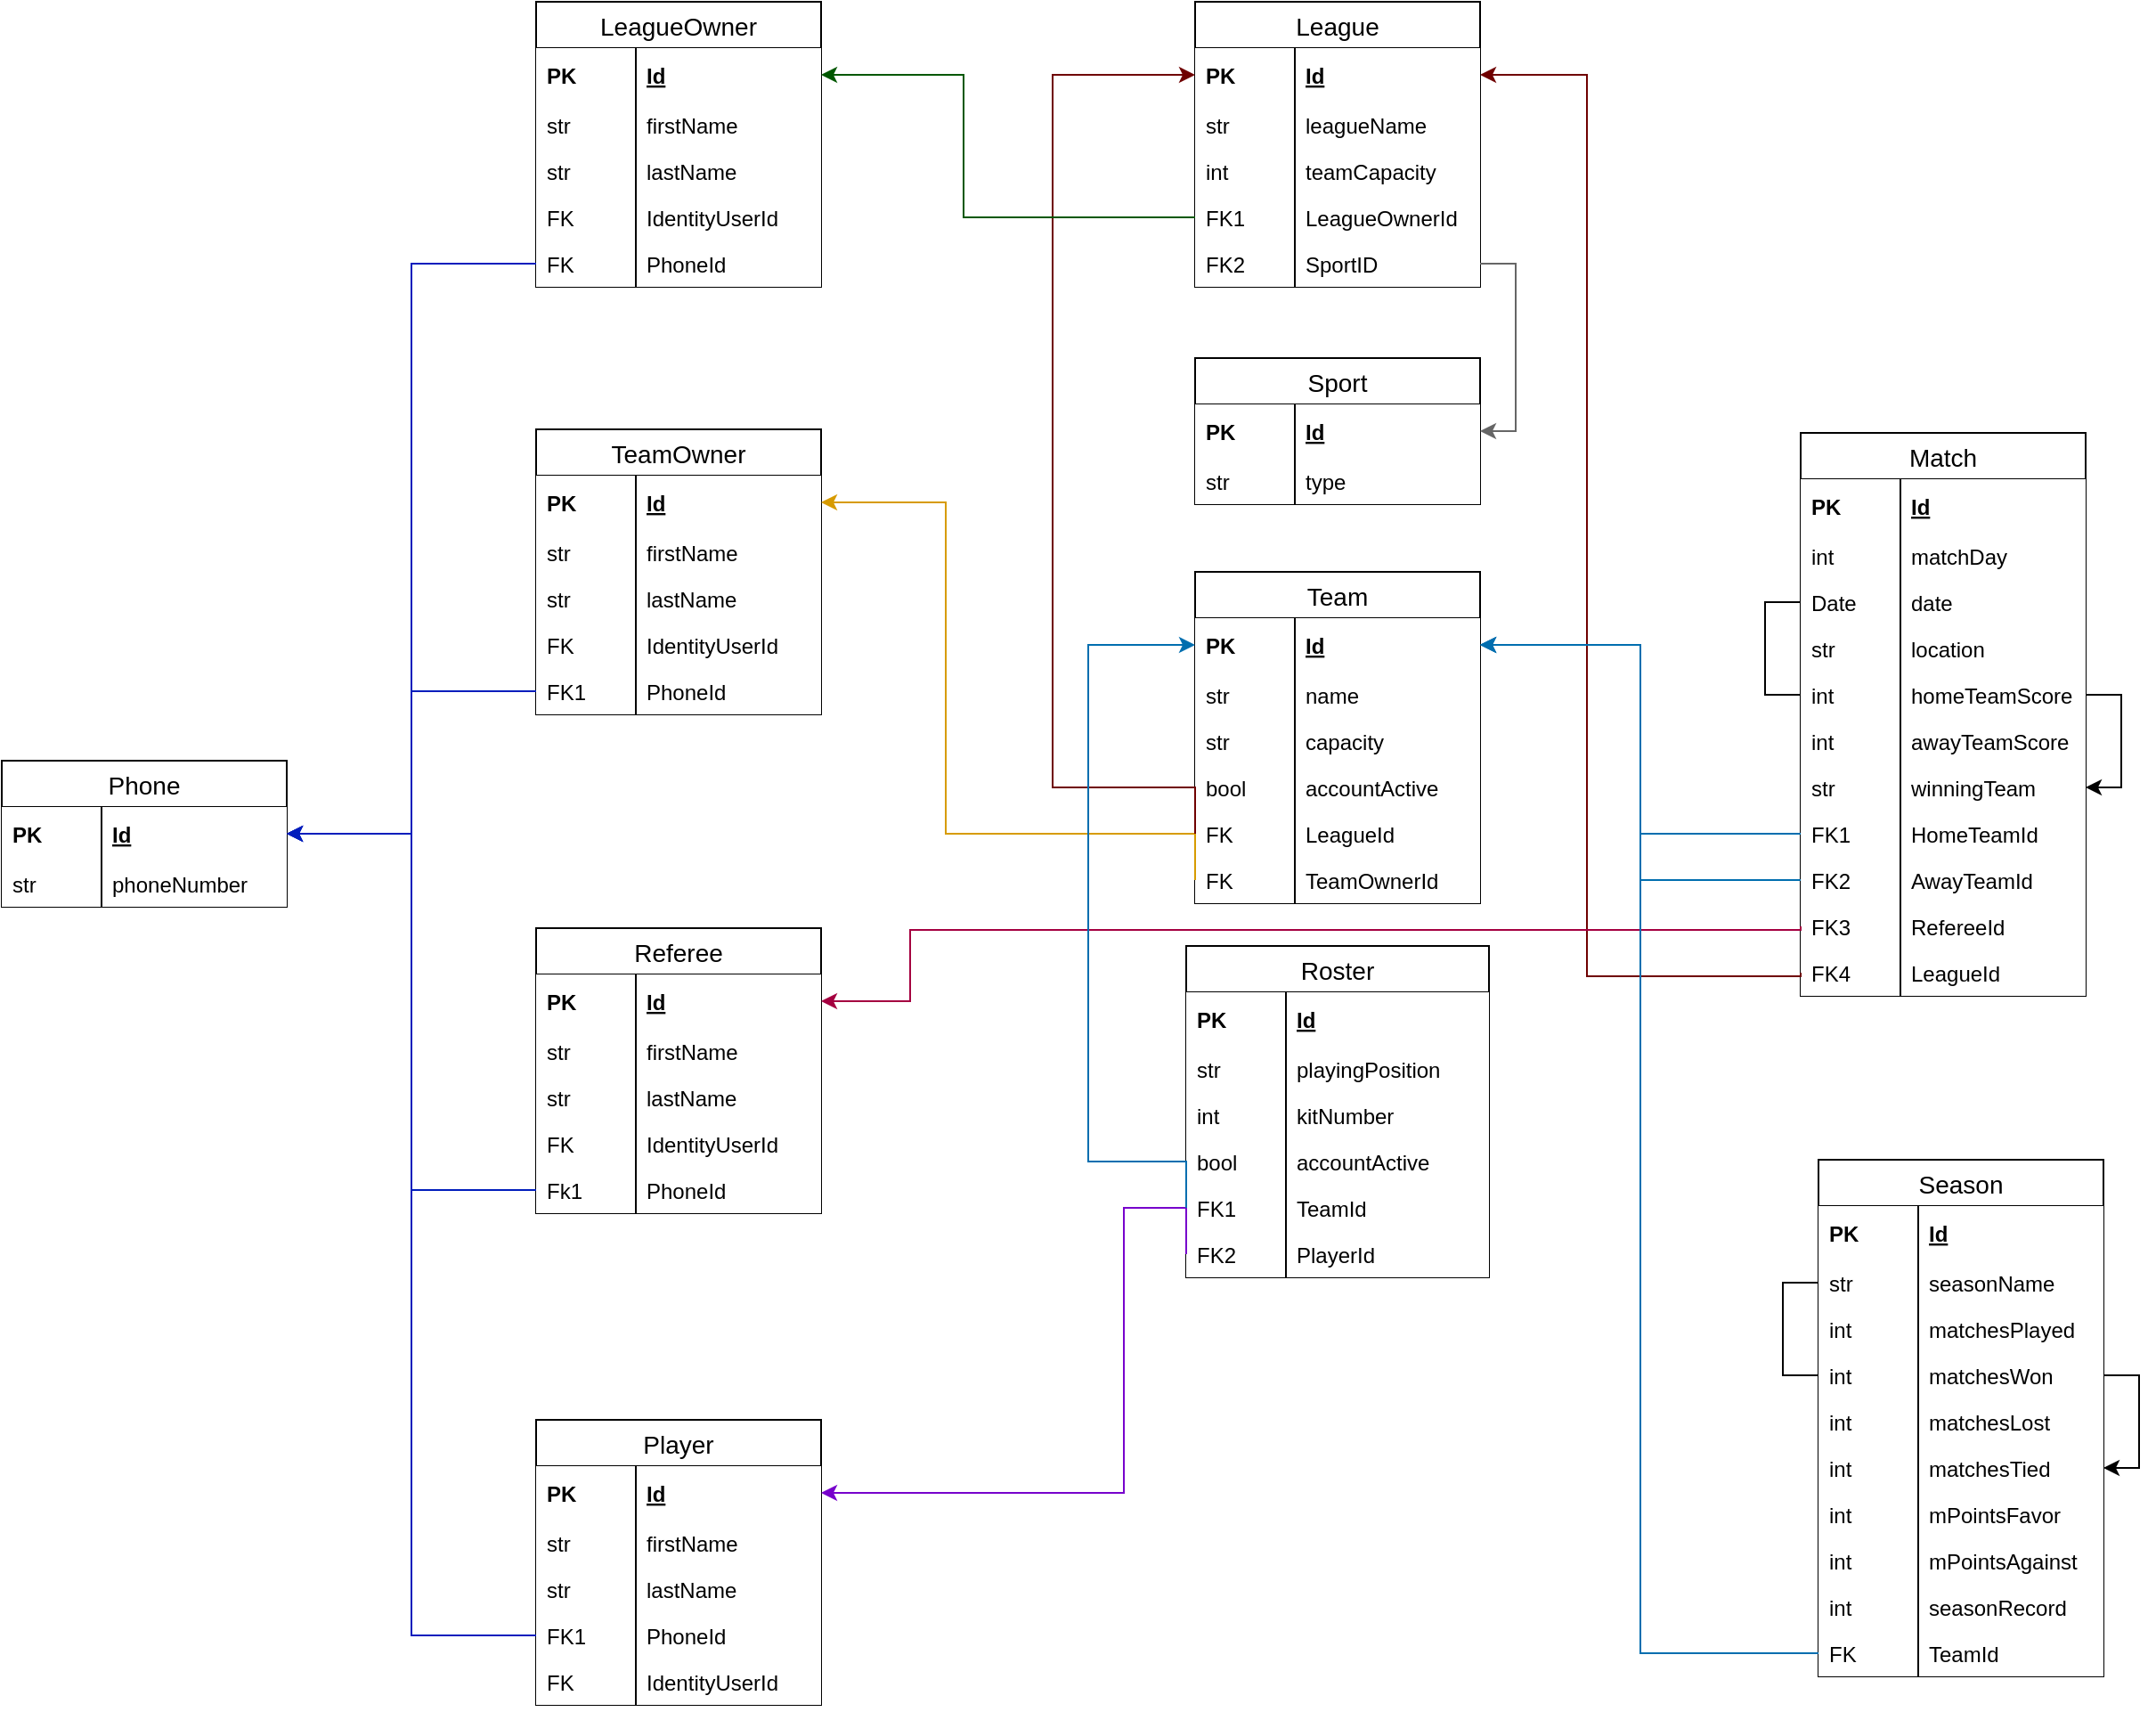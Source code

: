 <mxfile version="12.9.3" type="device"><diagram id="FWZWSC8_B6YE0RdEFDnn" name="Page-1"><mxGraphModel dx="1422" dy="839" grid="1" gridSize="10" guides="1" tooltips="1" connect="1" arrows="1" fold="1" page="0" pageScale="1" pageWidth="850" pageHeight="1100" background="#ffffff" math="0" shadow="0"><root><mxCell id="0"/><mxCell id="1" parent="0"/><mxCell id="7YF0bxnSeLzPqCxcyWQn-1" value="LeagueOwner" style="swimlane;fontStyle=0;childLayout=stackLayout;horizontal=1;startSize=26;horizontalStack=0;resizeParent=1;resizeParentMax=0;resizeLast=0;collapsible=1;marginBottom=0;swimlaneFillColor=#ffffff;align=center;fontSize=14;" parent="1" vertex="1"><mxGeometry x="400" y="80" width="160" height="160" as="geometry"/></mxCell><mxCell id="7YF0bxnSeLzPqCxcyWQn-2" value="Id" style="shape=partialRectangle;top=0;left=0;right=0;bottom=0;align=left;verticalAlign=middle;spacingLeft=60;spacingRight=4;overflow=hidden;rotatable=0;points=[[0,0.5],[1,0.5]];portConstraint=eastwest;dropTarget=0;fontStyle=5;fontSize=12;" parent="7YF0bxnSeLzPqCxcyWQn-1" vertex="1"><mxGeometry y="26" width="160" height="30" as="geometry"/></mxCell><mxCell id="7YF0bxnSeLzPqCxcyWQn-3" value="PK" style="shape=partialRectangle;fontStyle=1;top=0;left=0;bottom=0;fillColor=none;align=left;verticalAlign=middle;spacingLeft=4;spacingRight=4;overflow=hidden;rotatable=0;points=[];portConstraint=eastwest;part=1;fontSize=12;" parent="7YF0bxnSeLzPqCxcyWQn-2" vertex="1" connectable="0"><mxGeometry width="56" height="30" as="geometry"/></mxCell><mxCell id="7YF0bxnSeLzPqCxcyWQn-4" value="firstName" style="shape=partialRectangle;top=0;left=0;right=0;bottom=0;align=left;verticalAlign=top;spacingLeft=60;spacingRight=4;overflow=hidden;rotatable=0;points=[[0,0.5],[1,0.5]];portConstraint=eastwest;dropTarget=0;fontSize=12;" parent="7YF0bxnSeLzPqCxcyWQn-1" vertex="1"><mxGeometry y="56" width="160" height="26" as="geometry"/></mxCell><mxCell id="7YF0bxnSeLzPqCxcyWQn-5" value="str" style="shape=partialRectangle;top=0;left=0;bottom=0;fillColor=none;align=left;verticalAlign=top;spacingLeft=4;spacingRight=4;overflow=hidden;rotatable=0;points=[];portConstraint=eastwest;part=1;fontSize=12;" parent="7YF0bxnSeLzPqCxcyWQn-4" vertex="1" connectable="0"><mxGeometry width="56" height="26" as="geometry"/></mxCell><mxCell id="7YF0bxnSeLzPqCxcyWQn-6" value="lastName" style="shape=partialRectangle;top=0;left=0;right=0;bottom=0;align=left;verticalAlign=top;spacingLeft=60;spacingRight=4;overflow=hidden;rotatable=0;points=[[0,0.5],[1,0.5]];portConstraint=eastwest;dropTarget=0;fontSize=12;" parent="7YF0bxnSeLzPqCxcyWQn-1" vertex="1"><mxGeometry y="82" width="160" height="26" as="geometry"/></mxCell><mxCell id="7YF0bxnSeLzPqCxcyWQn-7" value="str" style="shape=partialRectangle;top=0;left=0;bottom=0;fillColor=none;align=left;verticalAlign=top;spacingLeft=4;spacingRight=4;overflow=hidden;rotatable=0;points=[];portConstraint=eastwest;part=1;fontSize=12;" parent="7YF0bxnSeLzPqCxcyWQn-6" vertex="1" connectable="0"><mxGeometry width="56" height="26" as="geometry"/></mxCell><mxCell id="Yo79vIGQI0WMdNbkBC3O-8" value="IdentityUserId" style="shape=partialRectangle;top=0;left=0;right=0;bottom=0;align=left;verticalAlign=top;spacingLeft=60;spacingRight=4;overflow=hidden;rotatable=0;points=[[0,0.5],[1,0.5]];portConstraint=eastwest;dropTarget=0;fontSize=12;" parent="7YF0bxnSeLzPqCxcyWQn-1" vertex="1"><mxGeometry y="108" width="160" height="26" as="geometry"/></mxCell><mxCell id="Yo79vIGQI0WMdNbkBC3O-9" value="FK" style="shape=partialRectangle;top=0;left=0;bottom=0;fillColor=none;align=left;verticalAlign=top;spacingLeft=4;spacingRight=4;overflow=hidden;rotatable=0;points=[];portConstraint=eastwest;part=1;fontSize=12;" parent="Yo79vIGQI0WMdNbkBC3O-8" vertex="1" connectable="0"><mxGeometry width="56" height="26" as="geometry"/></mxCell><mxCell id="7YF0bxnSeLzPqCxcyWQn-8" value="PhoneId" style="shape=partialRectangle;top=0;left=0;right=0;bottom=0;align=left;verticalAlign=top;spacingLeft=60;spacingRight=4;overflow=hidden;rotatable=0;points=[[0,0.5],[1,0.5]];portConstraint=eastwest;dropTarget=0;fontSize=12;" parent="7YF0bxnSeLzPqCxcyWQn-1" vertex="1"><mxGeometry y="134" width="160" height="26" as="geometry"/></mxCell><mxCell id="7YF0bxnSeLzPqCxcyWQn-9" value="FK" style="shape=partialRectangle;top=0;left=0;bottom=0;fillColor=none;align=left;verticalAlign=top;spacingLeft=4;spacingRight=4;overflow=hidden;rotatable=0;points=[];portConstraint=eastwest;part=1;fontSize=12;" parent="7YF0bxnSeLzPqCxcyWQn-8" vertex="1" connectable="0"><mxGeometry width="56" height="26" as="geometry"/></mxCell><mxCell id="7YF0bxnSeLzPqCxcyWQn-10" value="TeamOwner" style="swimlane;fontStyle=0;childLayout=stackLayout;horizontal=1;startSize=26;horizontalStack=0;resizeParent=1;resizeParentMax=0;resizeLast=0;collapsible=1;marginBottom=0;swimlaneFillColor=#ffffff;align=center;fontSize=14;" parent="1" vertex="1"><mxGeometry x="400" y="320" width="160" height="160" as="geometry"/></mxCell><mxCell id="7YF0bxnSeLzPqCxcyWQn-11" value="Id" style="shape=partialRectangle;top=0;left=0;right=0;bottom=0;align=left;verticalAlign=middle;spacingLeft=60;spacingRight=4;overflow=hidden;rotatable=0;points=[[0,0.5],[1,0.5]];portConstraint=eastwest;dropTarget=0;fontStyle=5;fontSize=12;" parent="7YF0bxnSeLzPqCxcyWQn-10" vertex="1"><mxGeometry y="26" width="160" height="30" as="geometry"/></mxCell><mxCell id="7YF0bxnSeLzPqCxcyWQn-12" value="PK" style="shape=partialRectangle;fontStyle=1;top=0;left=0;bottom=0;fillColor=none;align=left;verticalAlign=middle;spacingLeft=4;spacingRight=4;overflow=hidden;rotatable=0;points=[];portConstraint=eastwest;part=1;fontSize=12;" parent="7YF0bxnSeLzPqCxcyWQn-11" vertex="1" connectable="0"><mxGeometry width="56" height="30" as="geometry"/></mxCell><mxCell id="7YF0bxnSeLzPqCxcyWQn-13" value="firstName" style="shape=partialRectangle;top=0;left=0;right=0;bottom=0;align=left;verticalAlign=top;spacingLeft=60;spacingRight=4;overflow=hidden;rotatable=0;points=[[0,0.5],[1,0.5]];portConstraint=eastwest;dropTarget=0;fontSize=12;" parent="7YF0bxnSeLzPqCxcyWQn-10" vertex="1"><mxGeometry y="56" width="160" height="26" as="geometry"/></mxCell><mxCell id="7YF0bxnSeLzPqCxcyWQn-14" value="str" style="shape=partialRectangle;top=0;left=0;bottom=0;fillColor=none;align=left;verticalAlign=top;spacingLeft=4;spacingRight=4;overflow=hidden;rotatable=0;points=[];portConstraint=eastwest;part=1;fontSize=12;" parent="7YF0bxnSeLzPqCxcyWQn-13" vertex="1" connectable="0"><mxGeometry width="56" height="26" as="geometry"/></mxCell><mxCell id="7YF0bxnSeLzPqCxcyWQn-15" value="lastName" style="shape=partialRectangle;top=0;left=0;right=0;bottom=0;align=left;verticalAlign=top;spacingLeft=60;spacingRight=4;overflow=hidden;rotatable=0;points=[[0,0.5],[1,0.5]];portConstraint=eastwest;dropTarget=0;fontSize=12;" parent="7YF0bxnSeLzPqCxcyWQn-10" vertex="1"><mxGeometry y="82" width="160" height="26" as="geometry"/></mxCell><mxCell id="7YF0bxnSeLzPqCxcyWQn-16" value="str" style="shape=partialRectangle;top=0;left=0;bottom=0;fillColor=none;align=left;verticalAlign=top;spacingLeft=4;spacingRight=4;overflow=hidden;rotatable=0;points=[];portConstraint=eastwest;part=1;fontSize=12;" parent="7YF0bxnSeLzPqCxcyWQn-15" vertex="1" connectable="0"><mxGeometry width="56" height="26" as="geometry"/></mxCell><mxCell id="Yo79vIGQI0WMdNbkBC3O-16" value="IdentityUserId" style="shape=partialRectangle;top=0;left=0;right=0;bottom=0;align=left;verticalAlign=top;spacingLeft=60;spacingRight=4;overflow=hidden;rotatable=0;points=[[0,0.5],[1,0.5]];portConstraint=eastwest;dropTarget=0;fontSize=12;" parent="7YF0bxnSeLzPqCxcyWQn-10" vertex="1"><mxGeometry y="108" width="160" height="26" as="geometry"/></mxCell><mxCell id="Yo79vIGQI0WMdNbkBC3O-17" value="FK" style="shape=partialRectangle;top=0;left=0;bottom=0;fillColor=none;align=left;verticalAlign=top;spacingLeft=4;spacingRight=4;overflow=hidden;rotatable=0;points=[];portConstraint=eastwest;part=1;fontSize=12;" parent="Yo79vIGQI0WMdNbkBC3O-16" vertex="1" connectable="0"><mxGeometry width="56" height="26" as="geometry"/></mxCell><mxCell id="7YF0bxnSeLzPqCxcyWQn-19" value="PhoneId" style="shape=partialRectangle;top=0;left=0;right=0;bottom=0;align=left;verticalAlign=top;spacingLeft=60;spacingRight=4;overflow=hidden;rotatable=0;points=[[0,0.5],[1,0.5]];portConstraint=eastwest;dropTarget=0;fontSize=12;" parent="7YF0bxnSeLzPqCxcyWQn-10" vertex="1"><mxGeometry y="134" width="160" height="26" as="geometry"/></mxCell><mxCell id="7YF0bxnSeLzPqCxcyWQn-20" value="FK1" style="shape=partialRectangle;top=0;left=0;bottom=0;fillColor=none;align=left;verticalAlign=top;spacingLeft=4;spacingRight=4;overflow=hidden;rotatable=0;points=[];portConstraint=eastwest;part=1;fontSize=12;" parent="7YF0bxnSeLzPqCxcyWQn-19" vertex="1" connectable="0"><mxGeometry width="56" height="26" as="geometry"/></mxCell><mxCell id="7YF0bxnSeLzPqCxcyWQn-23" value="Referee" style="swimlane;fontStyle=0;childLayout=stackLayout;horizontal=1;startSize=26;horizontalStack=0;resizeParent=1;resizeParentMax=0;resizeLast=0;collapsible=1;marginBottom=0;swimlaneFillColor=#ffffff;align=center;fontSize=14;" parent="1" vertex="1"><mxGeometry x="400" y="600" width="160" height="160" as="geometry"/></mxCell><mxCell id="7YF0bxnSeLzPqCxcyWQn-24" value="Id" style="shape=partialRectangle;top=0;left=0;right=0;bottom=0;align=left;verticalAlign=middle;spacingLeft=60;spacingRight=4;overflow=hidden;rotatable=0;points=[[0,0.5],[1,0.5]];portConstraint=eastwest;dropTarget=0;fontStyle=5;fontSize=12;" parent="7YF0bxnSeLzPqCxcyWQn-23" vertex="1"><mxGeometry y="26" width="160" height="30" as="geometry"/></mxCell><mxCell id="7YF0bxnSeLzPqCxcyWQn-25" value="PK" style="shape=partialRectangle;fontStyle=1;top=0;left=0;bottom=0;fillColor=none;align=left;verticalAlign=middle;spacingLeft=4;spacingRight=4;overflow=hidden;rotatable=0;points=[];portConstraint=eastwest;part=1;fontSize=12;" parent="7YF0bxnSeLzPqCxcyWQn-24" vertex="1" connectable="0"><mxGeometry width="56" height="30" as="geometry"/></mxCell><mxCell id="7YF0bxnSeLzPqCxcyWQn-26" value="firstName" style="shape=partialRectangle;top=0;left=0;right=0;bottom=0;align=left;verticalAlign=top;spacingLeft=60;spacingRight=4;overflow=hidden;rotatable=0;points=[[0,0.5],[1,0.5]];portConstraint=eastwest;dropTarget=0;fontSize=12;" parent="7YF0bxnSeLzPqCxcyWQn-23" vertex="1"><mxGeometry y="56" width="160" height="26" as="geometry"/></mxCell><mxCell id="7YF0bxnSeLzPqCxcyWQn-27" value="str" style="shape=partialRectangle;top=0;left=0;bottom=0;fillColor=none;align=left;verticalAlign=top;spacingLeft=4;spacingRight=4;overflow=hidden;rotatable=0;points=[];portConstraint=eastwest;part=1;fontSize=12;" parent="7YF0bxnSeLzPqCxcyWQn-26" vertex="1" connectable="0"><mxGeometry width="56" height="26" as="geometry"/></mxCell><mxCell id="7YF0bxnSeLzPqCxcyWQn-28" value="lastName" style="shape=partialRectangle;top=0;left=0;right=0;bottom=0;align=left;verticalAlign=top;spacingLeft=60;spacingRight=4;overflow=hidden;rotatable=0;points=[[0,0.5],[1,0.5]];portConstraint=eastwest;dropTarget=0;fontSize=12;" parent="7YF0bxnSeLzPqCxcyWQn-23" vertex="1"><mxGeometry y="82" width="160" height="26" as="geometry"/></mxCell><mxCell id="7YF0bxnSeLzPqCxcyWQn-29" value="str" style="shape=partialRectangle;top=0;left=0;bottom=0;fillColor=none;align=left;verticalAlign=top;spacingLeft=4;spacingRight=4;overflow=hidden;rotatable=0;points=[];portConstraint=eastwest;part=1;fontSize=12;" parent="7YF0bxnSeLzPqCxcyWQn-28" vertex="1" connectable="0"><mxGeometry width="56" height="26" as="geometry"/></mxCell><mxCell id="Yo79vIGQI0WMdNbkBC3O-14" value="IdentityUserId" style="shape=partialRectangle;top=0;left=0;right=0;bottom=0;align=left;verticalAlign=top;spacingLeft=60;spacingRight=4;overflow=hidden;rotatable=0;points=[[0,0.5],[1,0.5]];portConstraint=eastwest;dropTarget=0;fontSize=12;" parent="7YF0bxnSeLzPqCxcyWQn-23" vertex="1"><mxGeometry y="108" width="160" height="26" as="geometry"/></mxCell><mxCell id="Yo79vIGQI0WMdNbkBC3O-15" value="FK" style="shape=partialRectangle;top=0;left=0;bottom=0;fillColor=none;align=left;verticalAlign=top;spacingLeft=4;spacingRight=4;overflow=hidden;rotatable=0;points=[];portConstraint=eastwest;part=1;fontSize=12;" parent="Yo79vIGQI0WMdNbkBC3O-14" vertex="1" connectable="0"><mxGeometry width="56" height="26" as="geometry"/></mxCell><mxCell id="7YF0bxnSeLzPqCxcyWQn-32" value="PhoneId" style="shape=partialRectangle;top=0;left=0;right=0;bottom=0;align=left;verticalAlign=top;spacingLeft=60;spacingRight=4;overflow=hidden;rotatable=0;points=[[0,0.5],[1,0.5]];portConstraint=eastwest;dropTarget=0;fontSize=12;" parent="7YF0bxnSeLzPqCxcyWQn-23" vertex="1"><mxGeometry y="134" width="160" height="26" as="geometry"/></mxCell><mxCell id="7YF0bxnSeLzPqCxcyWQn-33" value="Fk1" style="shape=partialRectangle;top=0;left=0;bottom=0;fillColor=none;align=left;verticalAlign=top;spacingLeft=4;spacingRight=4;overflow=hidden;rotatable=0;points=[];portConstraint=eastwest;part=1;fontSize=12;" parent="7YF0bxnSeLzPqCxcyWQn-32" vertex="1" connectable="0"><mxGeometry width="56" height="26" as="geometry"/></mxCell><mxCell id="7YF0bxnSeLzPqCxcyWQn-84" value="Match" style="swimlane;fontStyle=0;childLayout=stackLayout;horizontal=1;startSize=26;horizontalStack=0;resizeParent=1;resizeParentMax=0;resizeLast=0;collapsible=1;marginBottom=0;swimlaneFillColor=#ffffff;align=center;fontSize=14;" parent="1" vertex="1"><mxGeometry x="1110" y="322" width="160" height="316" as="geometry"/></mxCell><mxCell id="7YF0bxnSeLzPqCxcyWQn-85" value="Id" style="shape=partialRectangle;top=0;left=0;right=0;bottom=0;align=left;verticalAlign=middle;spacingLeft=60;spacingRight=4;overflow=hidden;rotatable=0;points=[[0,0.5],[1,0.5]];portConstraint=eastwest;dropTarget=0;fontStyle=5;fontSize=12;" parent="7YF0bxnSeLzPqCxcyWQn-84" vertex="1"><mxGeometry y="26" width="160" height="30" as="geometry"/></mxCell><mxCell id="7YF0bxnSeLzPqCxcyWQn-86" value="PK" style="shape=partialRectangle;fontStyle=1;top=0;left=0;bottom=0;fillColor=none;align=left;verticalAlign=middle;spacingLeft=4;spacingRight=4;overflow=hidden;rotatable=0;points=[];portConstraint=eastwest;part=1;fontSize=12;" parent="7YF0bxnSeLzPqCxcyWQn-85" vertex="1" connectable="0"><mxGeometry width="56" height="30" as="geometry"/></mxCell><mxCell id="fJgEdNlDzABzB4suJNlS-4" value="" style="edgeStyle=orthogonalEdgeStyle;rounded=0;orthogonalLoop=1;jettySize=auto;html=1;" parent="7YF0bxnSeLzPqCxcyWQn-84" source="7YF0bxnSeLzPqCxcyWQn-87" target="7YF0bxnSeLzPqCxcyWQn-103" edge="1"><mxGeometry relative="1" as="geometry"/></mxCell><mxCell id="fJgEdNlDzABzB4suJNlS-5" value="matchDay" style="shape=partialRectangle;top=0;left=0;right=0;bottom=0;align=left;verticalAlign=top;spacingLeft=60;spacingRight=4;overflow=hidden;rotatable=0;points=[[0,0.5],[1,0.5]];portConstraint=eastwest;dropTarget=0;fontSize=12;" parent="7YF0bxnSeLzPqCxcyWQn-84" vertex="1"><mxGeometry y="56" width="160" height="26" as="geometry"/></mxCell><mxCell id="fJgEdNlDzABzB4suJNlS-6" value="int" style="shape=partialRectangle;top=0;left=0;bottom=0;fillColor=none;align=left;verticalAlign=top;spacingLeft=4;spacingRight=4;overflow=hidden;rotatable=0;points=[];portConstraint=eastwest;part=1;fontSize=12;" parent="fJgEdNlDzABzB4suJNlS-5" vertex="1" connectable="0"><mxGeometry width="56" height="26" as="geometry"/></mxCell><mxCell id="7YF0bxnSeLzPqCxcyWQn-87" value="date" style="shape=partialRectangle;top=0;left=0;right=0;bottom=0;align=left;verticalAlign=top;spacingLeft=60;spacingRight=4;overflow=hidden;rotatable=0;points=[[0,0.5],[1,0.5]];portConstraint=eastwest;dropTarget=0;fontSize=12;" parent="7YF0bxnSeLzPqCxcyWQn-84" vertex="1"><mxGeometry y="82" width="160" height="26" as="geometry"/></mxCell><mxCell id="7YF0bxnSeLzPqCxcyWQn-88" value="Date" style="shape=partialRectangle;top=0;left=0;bottom=0;fillColor=none;align=left;verticalAlign=top;spacingLeft=4;spacingRight=4;overflow=hidden;rotatable=0;points=[];portConstraint=eastwest;part=1;fontSize=12;" parent="7YF0bxnSeLzPqCxcyWQn-87" vertex="1" connectable="0"><mxGeometry width="56" height="26" as="geometry"/></mxCell><mxCell id="7YF0bxnSeLzPqCxcyWQn-89" value="location" style="shape=partialRectangle;top=0;left=0;right=0;bottom=0;align=left;verticalAlign=top;spacingLeft=60;spacingRight=4;overflow=hidden;rotatable=0;points=[[0,0.5],[1,0.5]];portConstraint=eastwest;dropTarget=0;fontSize=12;" parent="7YF0bxnSeLzPqCxcyWQn-84" vertex="1"><mxGeometry y="108" width="160" height="26" as="geometry"/></mxCell><mxCell id="7YF0bxnSeLzPqCxcyWQn-90" value="str" style="shape=partialRectangle;top=0;left=0;bottom=0;fillColor=none;align=left;verticalAlign=top;spacingLeft=4;spacingRight=4;overflow=hidden;rotatable=0;points=[];portConstraint=eastwest;part=1;fontSize=12;" parent="7YF0bxnSeLzPqCxcyWQn-89" vertex="1" connectable="0"><mxGeometry width="56" height="26" as="geometry"/></mxCell><mxCell id="7YF0bxnSeLzPqCxcyWQn-99" value="homeTeamScore" style="shape=partialRectangle;top=0;left=0;right=0;bottom=0;align=left;verticalAlign=top;spacingLeft=60;spacingRight=4;overflow=hidden;rotatable=0;points=[[0,0.5],[1,0.5]];portConstraint=eastwest;dropTarget=0;fontSize=12;" parent="7YF0bxnSeLzPqCxcyWQn-84" vertex="1"><mxGeometry y="134" width="160" height="26" as="geometry"/></mxCell><mxCell id="7YF0bxnSeLzPqCxcyWQn-100" value="int" style="shape=partialRectangle;top=0;left=0;bottom=0;fillColor=none;align=left;verticalAlign=top;spacingLeft=4;spacingRight=4;overflow=hidden;rotatable=0;points=[];portConstraint=eastwest;part=1;fontSize=12;" parent="7YF0bxnSeLzPqCxcyWQn-99" vertex="1" connectable="0"><mxGeometry width="56" height="26" as="geometry"/></mxCell><mxCell id="7YF0bxnSeLzPqCxcyWQn-101" value="awayTeamScore" style="shape=partialRectangle;top=0;left=0;right=0;bottom=0;align=left;verticalAlign=top;spacingLeft=60;spacingRight=4;overflow=hidden;rotatable=0;points=[[0,0.5],[1,0.5]];portConstraint=eastwest;dropTarget=0;fontSize=12;" parent="7YF0bxnSeLzPqCxcyWQn-84" vertex="1"><mxGeometry y="160" width="160" height="26" as="geometry"/></mxCell><mxCell id="7YF0bxnSeLzPqCxcyWQn-102" value="int" style="shape=partialRectangle;top=0;left=0;bottom=0;fillColor=none;align=left;verticalAlign=top;spacingLeft=4;spacingRight=4;overflow=hidden;rotatable=0;points=[];portConstraint=eastwest;part=1;fontSize=12;" parent="7YF0bxnSeLzPqCxcyWQn-101" vertex="1" connectable="0"><mxGeometry width="56" height="26" as="geometry"/></mxCell><mxCell id="7YF0bxnSeLzPqCxcyWQn-103" value="winningTeam" style="shape=partialRectangle;top=0;left=0;right=0;bottom=0;align=left;verticalAlign=top;spacingLeft=60;spacingRight=4;overflow=hidden;rotatable=0;points=[[0,0.5],[1,0.5]];portConstraint=eastwest;dropTarget=0;fontSize=12;" parent="7YF0bxnSeLzPqCxcyWQn-84" vertex="1"><mxGeometry y="186" width="160" height="26" as="geometry"/></mxCell><mxCell id="7YF0bxnSeLzPqCxcyWQn-104" value="str" style="shape=partialRectangle;top=0;left=0;bottom=0;fillColor=none;align=left;verticalAlign=top;spacingLeft=4;spacingRight=4;overflow=hidden;rotatable=0;points=[];portConstraint=eastwest;part=1;fontSize=12;" parent="7YF0bxnSeLzPqCxcyWQn-103" vertex="1" connectable="0"><mxGeometry width="56" height="26" as="geometry"/></mxCell><mxCell id="7YF0bxnSeLzPqCxcyWQn-91" value="HomeTeamId" style="shape=partialRectangle;top=0;left=0;right=0;bottom=0;align=left;verticalAlign=top;spacingLeft=60;spacingRight=4;overflow=hidden;rotatable=0;points=[[0,0.5],[1,0.5]];portConstraint=eastwest;dropTarget=0;fontSize=12;" parent="7YF0bxnSeLzPqCxcyWQn-84" vertex="1"><mxGeometry y="212" width="160" height="26" as="geometry"/></mxCell><mxCell id="7YF0bxnSeLzPqCxcyWQn-92" value="FK1" style="shape=partialRectangle;top=0;left=0;bottom=0;fillColor=none;align=left;verticalAlign=top;spacingLeft=4;spacingRight=4;overflow=hidden;rotatable=0;points=[];portConstraint=eastwest;part=1;fontSize=12;" parent="7YF0bxnSeLzPqCxcyWQn-91" vertex="1" connectable="0"><mxGeometry width="56" height="26" as="geometry"/></mxCell><mxCell id="7YF0bxnSeLzPqCxcyWQn-93" value="AwayTeamId" style="shape=partialRectangle;top=0;left=0;right=0;bottom=0;align=left;verticalAlign=top;spacingLeft=60;spacingRight=4;overflow=hidden;rotatable=0;points=[[0,0.5],[1,0.5]];portConstraint=eastwest;dropTarget=0;fontSize=12;" parent="7YF0bxnSeLzPqCxcyWQn-84" vertex="1"><mxGeometry y="238" width="160" height="26" as="geometry"/></mxCell><mxCell id="7YF0bxnSeLzPqCxcyWQn-94" value="FK2" style="shape=partialRectangle;top=0;left=0;bottom=0;fillColor=none;align=left;verticalAlign=top;spacingLeft=4;spacingRight=4;overflow=hidden;rotatable=0;points=[];portConstraint=eastwest;part=1;fontSize=12;" parent="7YF0bxnSeLzPqCxcyWQn-93" vertex="1" connectable="0"><mxGeometry width="56" height="26" as="geometry"/></mxCell><mxCell id="7YF0bxnSeLzPqCxcyWQn-95" value="RefereeId" style="shape=partialRectangle;top=0;left=0;right=0;bottom=0;align=left;verticalAlign=top;spacingLeft=60;spacingRight=4;overflow=hidden;rotatable=0;points=[[0,0.5],[1,0.5]];portConstraint=eastwest;dropTarget=0;fontSize=12;" parent="7YF0bxnSeLzPqCxcyWQn-84" vertex="1"><mxGeometry y="264" width="160" height="26" as="geometry"/></mxCell><mxCell id="7YF0bxnSeLzPqCxcyWQn-96" value="FK3" style="shape=partialRectangle;top=0;left=0;bottom=0;fillColor=none;align=left;verticalAlign=top;spacingLeft=4;spacingRight=4;overflow=hidden;rotatable=0;points=[];portConstraint=eastwest;part=1;fontSize=12;" parent="7YF0bxnSeLzPqCxcyWQn-95" vertex="1" connectable="0"><mxGeometry width="56" height="26" as="geometry"/></mxCell><mxCell id="7YF0bxnSeLzPqCxcyWQn-97" value="LeagueId" style="shape=partialRectangle;top=0;left=0;right=0;bottom=0;align=left;verticalAlign=top;spacingLeft=60;spacingRight=4;overflow=hidden;rotatable=0;points=[[0,0.5],[1,0.5]];portConstraint=eastwest;dropTarget=0;fontSize=12;" parent="7YF0bxnSeLzPqCxcyWQn-84" vertex="1"><mxGeometry y="290" width="160" height="26" as="geometry"/></mxCell><mxCell id="7YF0bxnSeLzPqCxcyWQn-98" value="FK4" style="shape=partialRectangle;top=0;left=0;bottom=0;fillColor=none;align=left;verticalAlign=top;spacingLeft=4;spacingRight=4;overflow=hidden;rotatable=0;points=[];portConstraint=eastwest;part=1;fontSize=12;" parent="7YF0bxnSeLzPqCxcyWQn-97" vertex="1" connectable="0"><mxGeometry width="56" height="26" as="geometry"/></mxCell><mxCell id="7YF0bxnSeLzPqCxcyWQn-36" value="Player" style="swimlane;fontStyle=0;childLayout=stackLayout;horizontal=1;startSize=26;horizontalStack=0;resizeParent=1;resizeParentMax=0;resizeLast=0;collapsible=1;marginBottom=0;swimlaneFillColor=#ffffff;align=center;fontSize=14;" parent="1" vertex="1"><mxGeometry x="400" y="876" width="160" height="160" as="geometry"/></mxCell><mxCell id="7YF0bxnSeLzPqCxcyWQn-37" value="Id" style="shape=partialRectangle;top=0;left=0;right=0;bottom=0;align=left;verticalAlign=middle;spacingLeft=60;spacingRight=4;overflow=hidden;rotatable=0;points=[[0,0.5],[1,0.5]];portConstraint=eastwest;dropTarget=0;fontStyle=5;fontSize=12;" parent="7YF0bxnSeLzPqCxcyWQn-36" vertex="1"><mxGeometry y="26" width="160" height="30" as="geometry"/></mxCell><mxCell id="7YF0bxnSeLzPqCxcyWQn-38" value="PK" style="shape=partialRectangle;fontStyle=1;top=0;left=0;bottom=0;fillColor=none;align=left;verticalAlign=middle;spacingLeft=4;spacingRight=4;overflow=hidden;rotatable=0;points=[];portConstraint=eastwest;part=1;fontSize=12;" parent="7YF0bxnSeLzPqCxcyWQn-37" vertex="1" connectable="0"><mxGeometry width="56" height="30" as="geometry"/></mxCell><mxCell id="7YF0bxnSeLzPqCxcyWQn-39" value="firstName" style="shape=partialRectangle;top=0;left=0;right=0;bottom=0;align=left;verticalAlign=top;spacingLeft=60;spacingRight=4;overflow=hidden;rotatable=0;points=[[0,0.5],[1,0.5]];portConstraint=eastwest;dropTarget=0;fontSize=12;" parent="7YF0bxnSeLzPqCxcyWQn-36" vertex="1"><mxGeometry y="56" width="160" height="26" as="geometry"/></mxCell><mxCell id="7YF0bxnSeLzPqCxcyWQn-40" value="str" style="shape=partialRectangle;top=0;left=0;bottom=0;fillColor=none;align=left;verticalAlign=top;spacingLeft=4;spacingRight=4;overflow=hidden;rotatable=0;points=[];portConstraint=eastwest;part=1;fontSize=12;" parent="7YF0bxnSeLzPqCxcyWQn-39" vertex="1" connectable="0"><mxGeometry width="56" height="26" as="geometry"/></mxCell><mxCell id="7YF0bxnSeLzPqCxcyWQn-41" value="lastName" style="shape=partialRectangle;top=0;left=0;right=0;bottom=0;align=left;verticalAlign=top;spacingLeft=60;spacingRight=4;overflow=hidden;rotatable=0;points=[[0,0.5],[1,0.5]];portConstraint=eastwest;dropTarget=0;fontSize=12;" parent="7YF0bxnSeLzPqCxcyWQn-36" vertex="1"><mxGeometry y="82" width="160" height="26" as="geometry"/></mxCell><mxCell id="7YF0bxnSeLzPqCxcyWQn-42" value="str" style="shape=partialRectangle;top=0;left=0;bottom=0;fillColor=none;align=left;verticalAlign=top;spacingLeft=4;spacingRight=4;overflow=hidden;rotatable=0;points=[];portConstraint=eastwest;part=1;fontSize=12;" parent="7YF0bxnSeLzPqCxcyWQn-41" vertex="1" connectable="0"><mxGeometry width="56" height="26" as="geometry"/></mxCell><mxCell id="7YF0bxnSeLzPqCxcyWQn-45" value="PhoneId" style="shape=partialRectangle;top=0;left=0;right=0;bottom=0;align=left;verticalAlign=top;spacingLeft=60;spacingRight=4;overflow=hidden;rotatable=0;points=[[0,0.5],[1,0.5]];portConstraint=eastwest;dropTarget=0;fontSize=12;" parent="7YF0bxnSeLzPqCxcyWQn-36" vertex="1"><mxGeometry y="108" width="160" height="26" as="geometry"/></mxCell><mxCell id="7YF0bxnSeLzPqCxcyWQn-46" value="FK1" style="shape=partialRectangle;top=0;left=0;bottom=0;fillColor=none;align=left;verticalAlign=top;spacingLeft=4;spacingRight=4;overflow=hidden;rotatable=0;points=[];portConstraint=eastwest;part=1;fontSize=12;" parent="7YF0bxnSeLzPqCxcyWQn-45" vertex="1" connectable="0"><mxGeometry width="56" height="26" as="geometry"/></mxCell><mxCell id="Yo79vIGQI0WMdNbkBC3O-12" value="IdentityUserId" style="shape=partialRectangle;top=0;left=0;right=0;bottom=0;align=left;verticalAlign=top;spacingLeft=60;spacingRight=4;overflow=hidden;rotatable=0;points=[[0,0.5],[1,0.5]];portConstraint=eastwest;dropTarget=0;fontSize=12;" parent="7YF0bxnSeLzPqCxcyWQn-36" vertex="1"><mxGeometry y="134" width="160" height="26" as="geometry"/></mxCell><mxCell id="Yo79vIGQI0WMdNbkBC3O-13" value="FK" style="shape=partialRectangle;top=0;left=0;bottom=0;fillColor=none;align=left;verticalAlign=top;spacingLeft=4;spacingRight=4;overflow=hidden;rotatable=0;points=[];portConstraint=eastwest;part=1;fontSize=12;" parent="Yo79vIGQI0WMdNbkBC3O-12" vertex="1" connectable="0"><mxGeometry width="56" height="26" as="geometry"/></mxCell><mxCell id="5Zwn3FPTAyopm0I2ZxMA-268" value="Sport" style="swimlane;fontStyle=0;childLayout=stackLayout;horizontal=1;startSize=26;horizontalStack=0;resizeParent=1;resizeParentMax=0;resizeLast=0;collapsible=1;marginBottom=0;swimlaneFillColor=#ffffff;align=center;fontSize=14;" parent="1" vertex="1"><mxGeometry x="770" y="280" width="160" height="82" as="geometry"/></mxCell><mxCell id="5Zwn3FPTAyopm0I2ZxMA-269" value="Id" style="shape=partialRectangle;top=0;left=0;right=0;bottom=0;align=left;verticalAlign=middle;spacingLeft=60;spacingRight=4;overflow=hidden;rotatable=0;points=[[0,0.5],[1,0.5]];portConstraint=eastwest;dropTarget=0;fontStyle=5;fontSize=12;" parent="5Zwn3FPTAyopm0I2ZxMA-268" vertex="1"><mxGeometry y="26" width="160" height="30" as="geometry"/></mxCell><mxCell id="5Zwn3FPTAyopm0I2ZxMA-270" value="PK" style="shape=partialRectangle;fontStyle=1;top=0;left=0;bottom=0;fillColor=none;align=left;verticalAlign=middle;spacingLeft=4;spacingRight=4;overflow=hidden;rotatable=0;points=[];portConstraint=eastwest;part=1;fontSize=12;" parent="5Zwn3FPTAyopm0I2ZxMA-269" vertex="1" connectable="0"><mxGeometry width="56" height="30" as="geometry"/></mxCell><mxCell id="5Zwn3FPTAyopm0I2ZxMA-273" value="type" style="shape=partialRectangle;top=0;left=0;right=0;bottom=0;align=left;verticalAlign=top;spacingLeft=60;spacingRight=4;overflow=hidden;rotatable=0;points=[[0,0.5],[1,0.5]];portConstraint=eastwest;dropTarget=0;fontSize=12;" parent="5Zwn3FPTAyopm0I2ZxMA-268" vertex="1"><mxGeometry y="56" width="160" height="26" as="geometry"/></mxCell><mxCell id="5Zwn3FPTAyopm0I2ZxMA-274" value="str" style="shape=partialRectangle;top=0;left=0;bottom=0;fillColor=none;align=left;verticalAlign=top;spacingLeft=4;spacingRight=4;overflow=hidden;rotatable=0;points=[];portConstraint=eastwest;part=1;fontSize=12;" parent="5Zwn3FPTAyopm0I2ZxMA-273" vertex="1" connectable="0"><mxGeometry width="56" height="26" as="geometry"/></mxCell><mxCell id="7YF0bxnSeLzPqCxcyWQn-51" value="League" style="swimlane;fontStyle=0;childLayout=stackLayout;horizontal=1;startSize=26;horizontalStack=0;resizeParent=1;resizeParentMax=0;resizeLast=0;collapsible=1;marginBottom=0;swimlaneFillColor=#ffffff;align=center;fontSize=14;" parent="1" vertex="1"><mxGeometry x="770" y="80" width="160" height="160" as="geometry"/></mxCell><mxCell id="7YF0bxnSeLzPqCxcyWQn-52" value="Id" style="shape=partialRectangle;top=0;left=0;right=0;bottom=0;align=left;verticalAlign=middle;spacingLeft=60;spacingRight=4;overflow=hidden;rotatable=0;points=[[0,0.5],[1,0.5]];portConstraint=eastwest;dropTarget=0;fontStyle=5;fontSize=12;" parent="7YF0bxnSeLzPqCxcyWQn-51" vertex="1"><mxGeometry y="26" width="160" height="30" as="geometry"/></mxCell><mxCell id="7YF0bxnSeLzPqCxcyWQn-53" value="PK" style="shape=partialRectangle;fontStyle=1;top=0;left=0;bottom=0;fillColor=none;align=left;verticalAlign=middle;spacingLeft=4;spacingRight=4;overflow=hidden;rotatable=0;points=[];portConstraint=eastwest;part=1;fontSize=12;" parent="7YF0bxnSeLzPqCxcyWQn-52" vertex="1" connectable="0"><mxGeometry width="56" height="30" as="geometry"/></mxCell><mxCell id="7YF0bxnSeLzPqCxcyWQn-54" value="leagueName" style="shape=partialRectangle;top=0;left=0;right=0;bottom=0;align=left;verticalAlign=top;spacingLeft=60;spacingRight=4;overflow=hidden;rotatable=0;points=[[0,0.5],[1,0.5]];portConstraint=eastwest;dropTarget=0;fontSize=12;" parent="7YF0bxnSeLzPqCxcyWQn-51" vertex="1"><mxGeometry y="56" width="160" height="26" as="geometry"/></mxCell><mxCell id="7YF0bxnSeLzPqCxcyWQn-55" value="str" style="shape=partialRectangle;top=0;left=0;bottom=0;fillColor=none;align=left;verticalAlign=top;spacingLeft=4;spacingRight=4;overflow=hidden;rotatable=0;points=[];portConstraint=eastwest;part=1;fontSize=12;" parent="7YF0bxnSeLzPqCxcyWQn-54" vertex="1" connectable="0"><mxGeometry width="56" height="26" as="geometry"/></mxCell><mxCell id="7YF0bxnSeLzPqCxcyWQn-56" value="teamCapacity" style="shape=partialRectangle;top=0;left=0;right=0;bottom=0;align=left;verticalAlign=top;spacingLeft=60;spacingRight=4;overflow=hidden;rotatable=0;points=[[0,0.5],[1,0.5]];portConstraint=eastwest;dropTarget=0;fontSize=12;" parent="7YF0bxnSeLzPqCxcyWQn-51" vertex="1"><mxGeometry y="82" width="160" height="26" as="geometry"/></mxCell><mxCell id="7YF0bxnSeLzPqCxcyWQn-57" value="int" style="shape=partialRectangle;top=0;left=0;bottom=0;fillColor=none;align=left;verticalAlign=top;spacingLeft=4;spacingRight=4;overflow=hidden;rotatable=0;points=[];portConstraint=eastwest;part=1;fontSize=12;" parent="7YF0bxnSeLzPqCxcyWQn-56" vertex="1" connectable="0"><mxGeometry width="56" height="26" as="geometry"/></mxCell><mxCell id="7YF0bxnSeLzPqCxcyWQn-58" value="LeagueOwnerId" style="shape=partialRectangle;top=0;left=0;right=0;bottom=0;align=left;verticalAlign=top;spacingLeft=60;spacingRight=4;overflow=hidden;rotatable=0;points=[[0,0.5],[1,0.5]];portConstraint=eastwest;dropTarget=0;fontSize=12;" parent="7YF0bxnSeLzPqCxcyWQn-51" vertex="1"><mxGeometry y="108" width="160" height="26" as="geometry"/></mxCell><mxCell id="7YF0bxnSeLzPqCxcyWQn-59" value="FK1" style="shape=partialRectangle;top=0;left=0;bottom=0;fillColor=none;align=left;verticalAlign=top;spacingLeft=4;spacingRight=4;overflow=hidden;rotatable=0;points=[];portConstraint=eastwest;part=1;fontSize=12;" parent="7YF0bxnSeLzPqCxcyWQn-58" vertex="1" connectable="0"><mxGeometry width="56" height="26" as="geometry"/></mxCell><mxCell id="7YF0bxnSeLzPqCxcyWQn-60" value="SportID" style="shape=partialRectangle;top=0;left=0;right=0;bottom=0;align=left;verticalAlign=top;spacingLeft=60;spacingRight=4;overflow=hidden;rotatable=0;points=[[0,0.5],[1,0.5]];portConstraint=eastwest;dropTarget=0;fontSize=12;" parent="7YF0bxnSeLzPqCxcyWQn-51" vertex="1"><mxGeometry y="134" width="160" height="26" as="geometry"/></mxCell><mxCell id="7YF0bxnSeLzPqCxcyWQn-61" value="FK2" style="shape=partialRectangle;top=0;left=0;bottom=0;fillColor=none;align=left;verticalAlign=top;spacingLeft=4;spacingRight=4;overflow=hidden;rotatable=0;points=[];portConstraint=eastwest;part=1;fontSize=12;" parent="7YF0bxnSeLzPqCxcyWQn-60" vertex="1" connectable="0"><mxGeometry width="56" height="26" as="geometry"/></mxCell><mxCell id="7YF0bxnSeLzPqCxcyWQn-62" value="Team" style="swimlane;fontStyle=0;childLayout=stackLayout;horizontal=1;startSize=26;horizontalStack=0;resizeParent=1;resizeParentMax=0;resizeLast=0;collapsible=1;marginBottom=0;swimlaneFillColor=#ffffff;align=center;fontSize=14;" parent="1" vertex="1"><mxGeometry x="770" y="400" width="160" height="186" as="geometry"/></mxCell><mxCell id="7YF0bxnSeLzPqCxcyWQn-63" value="Id" style="shape=partialRectangle;top=0;left=0;right=0;bottom=0;align=left;verticalAlign=middle;spacingLeft=60;spacingRight=4;overflow=hidden;rotatable=0;points=[[0,0.5],[1,0.5]];portConstraint=eastwest;dropTarget=0;fontStyle=5;fontSize=12;" parent="7YF0bxnSeLzPqCxcyWQn-62" vertex="1"><mxGeometry y="26" width="160" height="30" as="geometry"/></mxCell><mxCell id="7YF0bxnSeLzPqCxcyWQn-64" value="PK" style="shape=partialRectangle;fontStyle=1;top=0;left=0;bottom=0;fillColor=none;align=left;verticalAlign=middle;spacingLeft=4;spacingRight=4;overflow=hidden;rotatable=0;points=[];portConstraint=eastwest;part=1;fontSize=12;" parent="7YF0bxnSeLzPqCxcyWQn-63" vertex="1" connectable="0"><mxGeometry width="56" height="30" as="geometry"/></mxCell><mxCell id="7YF0bxnSeLzPqCxcyWQn-65" value="name" style="shape=partialRectangle;top=0;left=0;right=0;bottom=0;align=left;verticalAlign=top;spacingLeft=60;spacingRight=4;overflow=hidden;rotatable=0;points=[[0,0.5],[1,0.5]];portConstraint=eastwest;dropTarget=0;fontSize=12;" parent="7YF0bxnSeLzPqCxcyWQn-62" vertex="1"><mxGeometry y="56" width="160" height="26" as="geometry"/></mxCell><mxCell id="7YF0bxnSeLzPqCxcyWQn-66" value="str" style="shape=partialRectangle;top=0;left=0;bottom=0;fillColor=none;align=left;verticalAlign=top;spacingLeft=4;spacingRight=4;overflow=hidden;rotatable=0;points=[];portConstraint=eastwest;part=1;fontSize=12;" parent="7YF0bxnSeLzPqCxcyWQn-65" vertex="1" connectable="0"><mxGeometry width="56" height="26" as="geometry"/></mxCell><mxCell id="7YF0bxnSeLzPqCxcyWQn-67" value="capacity" style="shape=partialRectangle;top=0;left=0;right=0;bottom=0;align=left;verticalAlign=top;spacingLeft=60;spacingRight=4;overflow=hidden;rotatable=0;points=[[0,0.5],[1,0.5]];portConstraint=eastwest;dropTarget=0;fontSize=12;" parent="7YF0bxnSeLzPqCxcyWQn-62" vertex="1"><mxGeometry y="82" width="160" height="26" as="geometry"/></mxCell><mxCell id="7YF0bxnSeLzPqCxcyWQn-68" value="str" style="shape=partialRectangle;top=0;left=0;bottom=0;fillColor=none;align=left;verticalAlign=top;spacingLeft=4;spacingRight=4;overflow=hidden;rotatable=0;points=[];portConstraint=eastwest;part=1;fontSize=12;" parent="7YF0bxnSeLzPqCxcyWQn-67" vertex="1" connectable="0"><mxGeometry width="56" height="26" as="geometry"/></mxCell><mxCell id="AcIlfsbK8_9BeZqMZGs2-7" value="accountActive" style="shape=partialRectangle;top=0;left=0;right=0;bottom=0;align=left;verticalAlign=top;spacingLeft=60;spacingRight=4;overflow=hidden;rotatable=0;points=[[0,0.5],[1,0.5]];portConstraint=eastwest;dropTarget=0;fontSize=12;" vertex="1" parent="7YF0bxnSeLzPqCxcyWQn-62"><mxGeometry y="108" width="160" height="26" as="geometry"/></mxCell><mxCell id="AcIlfsbK8_9BeZqMZGs2-8" value="bool" style="shape=partialRectangle;top=0;left=0;bottom=0;fillColor=none;align=left;verticalAlign=top;spacingLeft=4;spacingRight=4;overflow=hidden;rotatable=0;points=[];portConstraint=eastwest;part=1;fontSize=12;" vertex="1" connectable="0" parent="AcIlfsbK8_9BeZqMZGs2-7"><mxGeometry width="56" height="26" as="geometry"/></mxCell><mxCell id="7YF0bxnSeLzPqCxcyWQn-69" value="LeagueId" style="shape=partialRectangle;top=0;left=0;right=0;bottom=0;align=left;verticalAlign=top;spacingLeft=60;spacingRight=4;overflow=hidden;rotatable=0;points=[[0,0.5],[1,0.5]];portConstraint=eastwest;dropTarget=0;fontSize=12;" parent="7YF0bxnSeLzPqCxcyWQn-62" vertex="1"><mxGeometry y="134" width="160" height="26" as="geometry"/></mxCell><mxCell id="7YF0bxnSeLzPqCxcyWQn-70" value="FK" style="shape=partialRectangle;top=0;left=0;bottom=0;fillColor=none;align=left;verticalAlign=top;spacingLeft=4;spacingRight=4;overflow=hidden;rotatable=0;points=[];portConstraint=eastwest;part=1;fontSize=12;" parent="7YF0bxnSeLzPqCxcyWQn-69" vertex="1" connectable="0"><mxGeometry width="56" height="26" as="geometry"/></mxCell><mxCell id="7YF0bxnSeLzPqCxcyWQn-71" value="TeamOwnerId" style="shape=partialRectangle;top=0;left=0;right=0;bottom=0;align=left;verticalAlign=top;spacingLeft=60;spacingRight=4;overflow=hidden;rotatable=0;points=[[0,0.5],[1,0.5]];portConstraint=eastwest;dropTarget=0;fontSize=12;" parent="7YF0bxnSeLzPqCxcyWQn-62" vertex="1"><mxGeometry y="160" width="160" height="26" as="geometry"/></mxCell><mxCell id="7YF0bxnSeLzPqCxcyWQn-72" value="FK" style="shape=partialRectangle;top=0;left=0;bottom=0;fillColor=none;align=left;verticalAlign=top;spacingLeft=4;spacingRight=4;overflow=hidden;rotatable=0;points=[];portConstraint=eastwest;part=1;fontSize=12;" parent="7YF0bxnSeLzPqCxcyWQn-71" vertex="1" connectable="0"><mxGeometry width="56" height="26" as="geometry"/></mxCell><mxCell id="7YF0bxnSeLzPqCxcyWQn-73" value="Roster" style="swimlane;fontStyle=0;childLayout=stackLayout;horizontal=1;startSize=26;horizontalStack=0;resizeParent=1;resizeParentMax=0;resizeLast=0;collapsible=1;marginBottom=0;swimlaneFillColor=#ffffff;align=center;fontSize=14;" parent="1" vertex="1"><mxGeometry x="765" y="610" width="170" height="186" as="geometry"/></mxCell><mxCell id="7YF0bxnSeLzPqCxcyWQn-74" value="Id" style="shape=partialRectangle;top=0;left=0;right=0;bottom=0;align=left;verticalAlign=middle;spacingLeft=60;spacingRight=4;overflow=hidden;rotatable=0;points=[[0,0.5],[1,0.5]];portConstraint=eastwest;dropTarget=0;fontStyle=5;fontSize=12;" parent="7YF0bxnSeLzPqCxcyWQn-73" vertex="1"><mxGeometry y="26" width="170" height="30" as="geometry"/></mxCell><mxCell id="7YF0bxnSeLzPqCxcyWQn-75" value="PK" style="shape=partialRectangle;fontStyle=1;top=0;left=0;bottom=0;fillColor=none;align=left;verticalAlign=middle;spacingLeft=4;spacingRight=4;overflow=hidden;rotatable=0;points=[];portConstraint=eastwest;part=1;fontSize=12;" parent="7YF0bxnSeLzPqCxcyWQn-74" vertex="1" connectable="0"><mxGeometry width="56" height="30" as="geometry"/></mxCell><mxCell id="7YF0bxnSeLzPqCxcyWQn-76" value="playingPosition" style="shape=partialRectangle;top=0;left=0;right=0;bottom=0;align=left;verticalAlign=top;spacingLeft=60;spacingRight=4;overflow=hidden;rotatable=0;points=[[0,0.5],[1,0.5]];portConstraint=eastwest;dropTarget=0;fontSize=12;" parent="7YF0bxnSeLzPqCxcyWQn-73" vertex="1"><mxGeometry y="56" width="170" height="26" as="geometry"/></mxCell><mxCell id="7YF0bxnSeLzPqCxcyWQn-77" value="str" style="shape=partialRectangle;top=0;left=0;bottom=0;fillColor=none;align=left;verticalAlign=top;spacingLeft=4;spacingRight=4;overflow=hidden;rotatable=0;points=[];portConstraint=eastwest;part=1;fontSize=12;" parent="7YF0bxnSeLzPqCxcyWQn-76" vertex="1" connectable="0"><mxGeometry width="56" height="26" as="geometry"/></mxCell><mxCell id="7YF0bxnSeLzPqCxcyWQn-78" value="kitNumber" style="shape=partialRectangle;top=0;left=0;right=0;bottom=0;align=left;verticalAlign=top;spacingLeft=60;spacingRight=4;overflow=hidden;rotatable=0;points=[[0,0.5],[1,0.5]];portConstraint=eastwest;dropTarget=0;fontSize=12;" parent="7YF0bxnSeLzPqCxcyWQn-73" vertex="1"><mxGeometry y="82" width="170" height="26" as="geometry"/></mxCell><mxCell id="7YF0bxnSeLzPqCxcyWQn-79" value="int" style="shape=partialRectangle;top=0;left=0;bottom=0;fillColor=none;align=left;verticalAlign=top;spacingLeft=4;spacingRight=4;overflow=hidden;rotatable=0;points=[];portConstraint=eastwest;part=1;fontSize=12;" parent="7YF0bxnSeLzPqCxcyWQn-78" vertex="1" connectable="0"><mxGeometry width="56" height="26" as="geometry"/></mxCell><mxCell id="AcIlfsbK8_9BeZqMZGs2-1" value="accountActive" style="shape=partialRectangle;top=0;left=0;right=0;bottom=0;align=left;verticalAlign=top;spacingLeft=60;spacingRight=4;overflow=hidden;rotatable=0;points=[[0,0.5],[1,0.5]];portConstraint=eastwest;dropTarget=0;fontSize=12;" vertex="1" parent="7YF0bxnSeLzPqCxcyWQn-73"><mxGeometry y="108" width="170" height="26" as="geometry"/></mxCell><mxCell id="AcIlfsbK8_9BeZqMZGs2-2" value="bool" style="shape=partialRectangle;top=0;left=0;bottom=0;fillColor=none;align=left;verticalAlign=top;spacingLeft=4;spacingRight=4;overflow=hidden;rotatable=0;points=[];portConstraint=eastwest;part=1;fontSize=12;" vertex="1" connectable="0" parent="AcIlfsbK8_9BeZqMZGs2-1"><mxGeometry width="56" height="26" as="geometry"/></mxCell><mxCell id="7YF0bxnSeLzPqCxcyWQn-80" value="TeamId" style="shape=partialRectangle;top=0;left=0;right=0;bottom=0;align=left;verticalAlign=top;spacingLeft=60;spacingRight=4;overflow=hidden;rotatable=0;points=[[0,0.5],[1,0.5]];portConstraint=eastwest;dropTarget=0;fontSize=12;" parent="7YF0bxnSeLzPqCxcyWQn-73" vertex="1"><mxGeometry y="134" width="170" height="26" as="geometry"/></mxCell><mxCell id="7YF0bxnSeLzPqCxcyWQn-81" value="FK1" style="shape=partialRectangle;top=0;left=0;bottom=0;fillColor=none;align=left;verticalAlign=top;spacingLeft=4;spacingRight=4;overflow=hidden;rotatable=0;points=[];portConstraint=eastwest;part=1;fontSize=12;" parent="7YF0bxnSeLzPqCxcyWQn-80" vertex="1" connectable="0"><mxGeometry width="56" height="26" as="geometry"/></mxCell><mxCell id="7YF0bxnSeLzPqCxcyWQn-82" value="PlayerId" style="shape=partialRectangle;top=0;left=0;right=0;bottom=0;align=left;verticalAlign=top;spacingLeft=60;spacingRight=4;overflow=hidden;rotatable=0;points=[[0,0.5],[1,0.5]];portConstraint=eastwest;dropTarget=0;fontSize=12;" parent="7YF0bxnSeLzPqCxcyWQn-73" vertex="1"><mxGeometry y="160" width="170" height="26" as="geometry"/></mxCell><mxCell id="7YF0bxnSeLzPqCxcyWQn-83" value="FK2" style="shape=partialRectangle;top=0;left=0;bottom=0;fillColor=none;align=left;verticalAlign=top;spacingLeft=4;spacingRight=4;overflow=hidden;rotatable=0;points=[];portConstraint=eastwest;part=1;fontSize=12;" parent="7YF0bxnSeLzPqCxcyWQn-82" vertex="1" connectable="0"><mxGeometry width="56" height="26" as="geometry"/></mxCell><mxCell id="5Zwn3FPTAyopm0I2ZxMA-86" value="Phone" style="swimlane;fontStyle=0;childLayout=stackLayout;horizontal=1;startSize=26;horizontalStack=0;resizeParent=1;resizeParentMax=0;resizeLast=0;collapsible=1;marginBottom=0;swimlaneFillColor=#ffffff;align=center;fontSize=14;" parent="1" vertex="1"><mxGeometry x="100" y="506" width="160" height="82" as="geometry"/></mxCell><mxCell id="5Zwn3FPTAyopm0I2ZxMA-87" value="Id" style="shape=partialRectangle;top=0;left=0;right=0;bottom=0;align=left;verticalAlign=middle;spacingLeft=60;spacingRight=4;overflow=hidden;rotatable=0;points=[[0,0.5],[1,0.5]];portConstraint=eastwest;dropTarget=0;fontStyle=5;fontSize=12;" parent="5Zwn3FPTAyopm0I2ZxMA-86" vertex="1"><mxGeometry y="26" width="160" height="30" as="geometry"/></mxCell><mxCell id="5Zwn3FPTAyopm0I2ZxMA-88" value="PK" style="shape=partialRectangle;fontStyle=1;top=0;left=0;bottom=0;fillColor=none;align=left;verticalAlign=middle;spacingLeft=4;spacingRight=4;overflow=hidden;rotatable=0;points=[];portConstraint=eastwest;part=1;fontSize=12;" parent="5Zwn3FPTAyopm0I2ZxMA-87" vertex="1" connectable="0"><mxGeometry width="56" height="30" as="geometry"/></mxCell><mxCell id="5Zwn3FPTAyopm0I2ZxMA-91" value="phoneNumber" style="shape=partialRectangle;top=0;left=0;right=0;bottom=0;align=left;verticalAlign=top;spacingLeft=60;spacingRight=4;overflow=hidden;rotatable=0;points=[[0,0.5],[1,0.5]];portConstraint=eastwest;dropTarget=0;fontSize=12;" parent="5Zwn3FPTAyopm0I2ZxMA-86" vertex="1"><mxGeometry y="56" width="160" height="26" as="geometry"/></mxCell><mxCell id="5Zwn3FPTAyopm0I2ZxMA-92" value="str" style="shape=partialRectangle;top=0;left=0;bottom=0;fillColor=none;align=left;verticalAlign=top;spacingLeft=4;spacingRight=4;overflow=hidden;rotatable=0;points=[];portConstraint=eastwest;part=1;fontSize=12;" parent="5Zwn3FPTAyopm0I2ZxMA-91" vertex="1" connectable="0"><mxGeometry width="56" height="26" as="geometry"/></mxCell><mxCell id="7YF0bxnSeLzPqCxcyWQn-111" style="edgeStyle=orthogonalEdgeStyle;rounded=0;orthogonalLoop=1;jettySize=auto;html=1;exitX=0;exitY=0.5;exitDx=0;exitDy=0;entryX=1;entryY=0.5;entryDx=0;entryDy=0;fillColor=#0050ef;strokeColor=#001DBC;" parent="1" source="7YF0bxnSeLzPqCxcyWQn-8" target="5Zwn3FPTAyopm0I2ZxMA-86" edge="1"><mxGeometry relative="1" as="geometry"/></mxCell><mxCell id="7YF0bxnSeLzPqCxcyWQn-112" style="edgeStyle=orthogonalEdgeStyle;rounded=0;orthogonalLoop=1;jettySize=auto;html=1;exitX=0;exitY=0.5;exitDx=0;exitDy=0;entryX=1;entryY=0.5;entryDx=0;entryDy=0;fillColor=#0050ef;strokeColor=#001DBC;" parent="1" source="7YF0bxnSeLzPqCxcyWQn-19" target="5Zwn3FPTAyopm0I2ZxMA-87" edge="1"><mxGeometry relative="1" as="geometry"/></mxCell><mxCell id="7YF0bxnSeLzPqCxcyWQn-113" style="edgeStyle=orthogonalEdgeStyle;rounded=0;orthogonalLoop=1;jettySize=auto;html=1;exitX=0;exitY=0.5;exitDx=0;exitDy=0;entryX=1;entryY=0.5;entryDx=0;entryDy=0;fillColor=#0050ef;strokeColor=#001DBC;" parent="1" source="7YF0bxnSeLzPqCxcyWQn-32" target="5Zwn3FPTAyopm0I2ZxMA-87" edge="1"><mxGeometry relative="1" as="geometry"/></mxCell><mxCell id="7YF0bxnSeLzPqCxcyWQn-117" style="edgeStyle=orthogonalEdgeStyle;rounded=0;orthogonalLoop=1;jettySize=auto;html=1;exitX=0;exitY=0.5;exitDx=0;exitDy=0;entryX=1;entryY=0.5;entryDx=0;entryDy=0;fillColor=#0050ef;strokeColor=#001DBC;" parent="1" source="7YF0bxnSeLzPqCxcyWQn-45" target="5Zwn3FPTAyopm0I2ZxMA-87" edge="1"><mxGeometry relative="1" as="geometry"/></mxCell><mxCell id="7YF0bxnSeLzPqCxcyWQn-123" style="edgeStyle=orthogonalEdgeStyle;rounded=0;orthogonalLoop=1;jettySize=auto;html=1;exitX=0;exitY=0.5;exitDx=0;exitDy=0;entryX=1;entryY=0.5;entryDx=0;entryDy=0;fillColor=#ffcd28;strokeColor=#d79b00;gradientColor=#ffa500;" parent="1" source="7YF0bxnSeLzPqCxcyWQn-71" target="7YF0bxnSeLzPqCxcyWQn-11" edge="1"><mxGeometry relative="1" as="geometry"><Array as="points"><mxPoint x="630" y="547"/><mxPoint x="630" y="361"/></Array></mxGeometry></mxCell><mxCell id="7YF0bxnSeLzPqCxcyWQn-125" style="edgeStyle=orthogonalEdgeStyle;rounded=0;orthogonalLoop=1;jettySize=auto;html=1;exitX=0;exitY=0.5;exitDx=0;exitDy=0;entryX=1;entryY=0.5;entryDx=0;entryDy=0;fillColor=#aa00ff;strokeColor=#7700CC;" parent="1" source="7YF0bxnSeLzPqCxcyWQn-82" target="7YF0bxnSeLzPqCxcyWQn-37" edge="1"><mxGeometry relative="1" as="geometry"><Array as="points"><mxPoint x="730" y="757"/><mxPoint x="730" y="917"/></Array></mxGeometry></mxCell><mxCell id="7YF0bxnSeLzPqCxcyWQn-129" style="edgeStyle=orthogonalEdgeStyle;rounded=0;orthogonalLoop=1;jettySize=auto;html=1;exitX=0;exitY=0.5;exitDx=0;exitDy=0;entryX=0;entryY=0.5;entryDx=0;entryDy=0;fillColor=#a20025;strokeColor=#6F0000;" parent="1" source="7YF0bxnSeLzPqCxcyWQn-69" target="7YF0bxnSeLzPqCxcyWQn-52" edge="1"><mxGeometry relative="1" as="geometry"><Array as="points"><mxPoint x="690" y="521"/><mxPoint x="690" y="121"/></Array></mxGeometry></mxCell><mxCell id="7YF0bxnSeLzPqCxcyWQn-130" style="edgeStyle=orthogonalEdgeStyle;rounded=0;orthogonalLoop=1;jettySize=auto;html=1;exitX=1;exitY=0.5;exitDx=0;exitDy=0;entryX=1;entryY=0.5;entryDx=0;entryDy=0;fillColor=#f5f5f5;gradientColor=#b3b3b3;strokeColor=#666666;" parent="1" source="7YF0bxnSeLzPqCxcyWQn-60" target="5Zwn3FPTAyopm0I2ZxMA-269" edge="1"><mxGeometry relative="1" as="geometry"/></mxCell><mxCell id="7YF0bxnSeLzPqCxcyWQn-131" style="edgeStyle=orthogonalEdgeStyle;rounded=0;orthogonalLoop=1;jettySize=auto;html=1;exitX=0;exitY=0.5;exitDx=0;exitDy=0;entryX=1;entryY=0.5;entryDx=0;entryDy=0;fillColor=#008a00;strokeColor=#005700;" parent="1" source="7YF0bxnSeLzPqCxcyWQn-58" target="7YF0bxnSeLzPqCxcyWQn-2" edge="1"><mxGeometry relative="1" as="geometry"><Array as="points"><mxPoint x="640" y="201"/><mxPoint x="640" y="121"/></Array></mxGeometry></mxCell><mxCell id="7YF0bxnSeLzPqCxcyWQn-133" style="edgeStyle=orthogonalEdgeStyle;rounded=0;orthogonalLoop=1;jettySize=auto;html=1;exitX=0;exitY=0.5;exitDx=0;exitDy=0;entryX=1;entryY=0.5;entryDx=0;entryDy=0;fillColor=#1ba1e2;strokeColor=#006EAF;" parent="1" source="7YF0bxnSeLzPqCxcyWQn-91" target="7YF0bxnSeLzPqCxcyWQn-63" edge="1"><mxGeometry relative="1" as="geometry"/></mxCell><mxCell id="7YF0bxnSeLzPqCxcyWQn-137" style="edgeStyle=orthogonalEdgeStyle;rounded=0;orthogonalLoop=1;jettySize=auto;html=1;exitX=0;exitY=0.5;exitDx=0;exitDy=0;entryX=1;entryY=0.5;entryDx=0;entryDy=0;fillColor=#1ba1e2;strokeColor=#006EAF;" parent="1" source="7YF0bxnSeLzPqCxcyWQn-93" target="7YF0bxnSeLzPqCxcyWQn-63" edge="1"><mxGeometry relative="1" as="geometry"/></mxCell><mxCell id="7YF0bxnSeLzPqCxcyWQn-138" style="edgeStyle=orthogonalEdgeStyle;rounded=0;orthogonalLoop=1;jettySize=auto;html=1;exitX=0;exitY=0.5;exitDx=0;exitDy=0;entryX=1;entryY=0.5;entryDx=0;entryDy=0;fillColor=#a20025;strokeColor=#6F0000;" parent="1" source="7YF0bxnSeLzPqCxcyWQn-97" target="7YF0bxnSeLzPqCxcyWQn-52" edge="1"><mxGeometry relative="1" as="geometry"><Array as="points"><mxPoint x="990" y="627"/><mxPoint x="990" y="121"/></Array></mxGeometry></mxCell><mxCell id="7YF0bxnSeLzPqCxcyWQn-139" style="edgeStyle=orthogonalEdgeStyle;rounded=0;orthogonalLoop=1;jettySize=auto;html=1;exitX=0;exitY=0.5;exitDx=0;exitDy=0;entryX=1;entryY=0.5;entryDx=0;entryDy=0;fillColor=#d80073;strokeColor=#A50040;" parent="1" source="7YF0bxnSeLzPqCxcyWQn-95" target="7YF0bxnSeLzPqCxcyWQn-24" edge="1"><mxGeometry relative="1" as="geometry"><Array as="points"><mxPoint x="610" y="601"/><mxPoint x="610" y="641"/></Array></mxGeometry></mxCell><mxCell id="aJ8Vk5t7yjJ8tdKTG0TG-13" style="edgeStyle=orthogonalEdgeStyle;rounded=0;orthogonalLoop=1;jettySize=auto;html=1;exitX=0;exitY=0.5;exitDx=0;exitDy=0;entryX=0;entryY=0.5;entryDx=0;entryDy=0;fillColor=#1ba1e2;strokeColor=#006EAF;" parent="1" source="7YF0bxnSeLzPqCxcyWQn-80" target="7YF0bxnSeLzPqCxcyWQn-63" edge="1"><mxGeometry relative="1" as="geometry"><Array as="points"><mxPoint x="710" y="731"/><mxPoint x="710" y="441"/></Array></mxGeometry></mxCell><mxCell id="Yo79vIGQI0WMdNbkBC3O-1" value="Season" style="swimlane;fontStyle=0;childLayout=stackLayout;horizontal=1;startSize=26;horizontalStack=0;resizeParent=1;resizeParentMax=0;resizeLast=0;collapsible=1;marginBottom=0;swimlaneFillColor=#ffffff;align=center;fontSize=14;" parent="1" vertex="1"><mxGeometry x="1120" y="730" width="160" height="290" as="geometry"/></mxCell><mxCell id="Yo79vIGQI0WMdNbkBC3O-2" value="Id" style="shape=partialRectangle;top=0;left=0;right=0;bottom=0;align=left;verticalAlign=middle;spacingLeft=60;spacingRight=4;overflow=hidden;rotatable=0;points=[[0,0.5],[1,0.5]];portConstraint=eastwest;dropTarget=0;fontStyle=5;fontSize=12;" parent="Yo79vIGQI0WMdNbkBC3O-1" vertex="1"><mxGeometry y="26" width="160" height="30" as="geometry"/></mxCell><mxCell id="Yo79vIGQI0WMdNbkBC3O-3" value="PK" style="shape=partialRectangle;fontStyle=1;top=0;left=0;bottom=0;fillColor=none;align=left;verticalAlign=middle;spacingLeft=4;spacingRight=4;overflow=hidden;rotatable=0;points=[];portConstraint=eastwest;part=1;fontSize=12;" parent="Yo79vIGQI0WMdNbkBC3O-2" vertex="1" connectable="0"><mxGeometry width="56" height="30" as="geometry"/></mxCell><mxCell id="fJgEdNlDzABzB4suJNlS-1" value="" style="edgeStyle=orthogonalEdgeStyle;rounded=0;orthogonalLoop=1;jettySize=auto;html=1;" parent="Yo79vIGQI0WMdNbkBC3O-1" source="Yo79vIGQI0WMdNbkBC3O-6" target="Yo79vIGQI0WMdNbkBC3O-43" edge="1"><mxGeometry relative="1" as="geometry"/></mxCell><mxCell id="Yo79vIGQI0WMdNbkBC3O-6" value="seasonName" style="shape=partialRectangle;top=0;left=0;right=0;bottom=0;align=left;verticalAlign=top;spacingLeft=60;spacingRight=4;overflow=hidden;rotatable=0;points=[[0,0.5],[1,0.5]];portConstraint=eastwest;dropTarget=0;fontSize=12;" parent="Yo79vIGQI0WMdNbkBC3O-1" vertex="1"><mxGeometry y="56" width="160" height="26" as="geometry"/></mxCell><mxCell id="Yo79vIGQI0WMdNbkBC3O-7" value="str" style="shape=partialRectangle;top=0;left=0;bottom=0;fillColor=none;align=left;verticalAlign=top;spacingLeft=4;spacingRight=4;overflow=hidden;rotatable=0;points=[];portConstraint=eastwest;part=1;fontSize=12;" parent="Yo79vIGQI0WMdNbkBC3O-6" vertex="1" connectable="0"><mxGeometry width="56" height="26" as="geometry"/></mxCell><mxCell id="Yo79vIGQI0WMdNbkBC3O-18" value="matchesPlayed" style="shape=partialRectangle;top=0;left=0;right=0;bottom=0;align=left;verticalAlign=top;spacingLeft=60;spacingRight=4;overflow=hidden;rotatable=0;points=[[0,0.5],[1,0.5]];portConstraint=eastwest;dropTarget=0;fontSize=12;" parent="Yo79vIGQI0WMdNbkBC3O-1" vertex="1"><mxGeometry y="82" width="160" height="26" as="geometry"/></mxCell><mxCell id="Yo79vIGQI0WMdNbkBC3O-19" value="int" style="shape=partialRectangle;top=0;left=0;bottom=0;fillColor=none;align=left;verticalAlign=top;spacingLeft=4;spacingRight=4;overflow=hidden;rotatable=0;points=[];portConstraint=eastwest;part=1;fontSize=12;" parent="Yo79vIGQI0WMdNbkBC3O-18" vertex="1" connectable="0"><mxGeometry width="56" height="26" as="geometry"/></mxCell><mxCell id="Yo79vIGQI0WMdNbkBC3O-39" value="matchesWon" style="shape=partialRectangle;top=0;left=0;right=0;bottom=0;align=left;verticalAlign=top;spacingLeft=60;spacingRight=4;overflow=hidden;rotatable=0;points=[[0,0.5],[1,0.5]];portConstraint=eastwest;dropTarget=0;fontSize=12;" parent="Yo79vIGQI0WMdNbkBC3O-1" vertex="1"><mxGeometry y="108" width="160" height="26" as="geometry"/></mxCell><mxCell id="Yo79vIGQI0WMdNbkBC3O-40" value="int" style="shape=partialRectangle;top=0;left=0;bottom=0;fillColor=none;align=left;verticalAlign=top;spacingLeft=4;spacingRight=4;overflow=hidden;rotatable=0;points=[];portConstraint=eastwest;part=1;fontSize=12;" parent="Yo79vIGQI0WMdNbkBC3O-39" vertex="1" connectable="0"><mxGeometry width="56" height="26" as="geometry"/></mxCell><mxCell id="Yo79vIGQI0WMdNbkBC3O-41" value="matchesLost" style="shape=partialRectangle;top=0;left=0;right=0;bottom=0;align=left;verticalAlign=top;spacingLeft=60;spacingRight=4;overflow=hidden;rotatable=0;points=[[0,0.5],[1,0.5]];portConstraint=eastwest;dropTarget=0;fontSize=12;" parent="Yo79vIGQI0WMdNbkBC3O-1" vertex="1"><mxGeometry y="134" width="160" height="26" as="geometry"/></mxCell><mxCell id="Yo79vIGQI0WMdNbkBC3O-42" value="int" style="shape=partialRectangle;top=0;left=0;bottom=0;fillColor=none;align=left;verticalAlign=top;spacingLeft=4;spacingRight=4;overflow=hidden;rotatable=0;points=[];portConstraint=eastwest;part=1;fontSize=12;" parent="Yo79vIGQI0WMdNbkBC3O-41" vertex="1" connectable="0"><mxGeometry width="56" height="26" as="geometry"/></mxCell><mxCell id="Yo79vIGQI0WMdNbkBC3O-43" value="matchesTied" style="shape=partialRectangle;top=0;left=0;right=0;bottom=0;align=left;verticalAlign=top;spacingLeft=60;spacingRight=4;overflow=hidden;rotatable=0;points=[[0,0.5],[1,0.5]];portConstraint=eastwest;dropTarget=0;fontSize=12;" parent="Yo79vIGQI0WMdNbkBC3O-1" vertex="1"><mxGeometry y="160" width="160" height="26" as="geometry"/></mxCell><mxCell id="Yo79vIGQI0WMdNbkBC3O-44" value="int" style="shape=partialRectangle;top=0;left=0;bottom=0;fillColor=none;align=left;verticalAlign=top;spacingLeft=4;spacingRight=4;overflow=hidden;rotatable=0;points=[];portConstraint=eastwest;part=1;fontSize=12;" parent="Yo79vIGQI0WMdNbkBC3O-43" vertex="1" connectable="0"><mxGeometry width="56" height="26" as="geometry"/></mxCell><mxCell id="Yo79vIGQI0WMdNbkBC3O-45" value="mPointsFavor" style="shape=partialRectangle;top=0;left=0;right=0;bottom=0;align=left;verticalAlign=top;spacingLeft=60;spacingRight=4;overflow=hidden;rotatable=0;points=[[0,0.5],[1,0.5]];portConstraint=eastwest;dropTarget=0;fontSize=12;" parent="Yo79vIGQI0WMdNbkBC3O-1" vertex="1"><mxGeometry y="186" width="160" height="26" as="geometry"/></mxCell><mxCell id="Yo79vIGQI0WMdNbkBC3O-46" value="int" style="shape=partialRectangle;top=0;left=0;bottom=0;fillColor=none;align=left;verticalAlign=top;spacingLeft=4;spacingRight=4;overflow=hidden;rotatable=0;points=[];portConstraint=eastwest;part=1;fontSize=12;" parent="Yo79vIGQI0WMdNbkBC3O-45" vertex="1" connectable="0"><mxGeometry width="56" height="26" as="geometry"/></mxCell><mxCell id="Yo79vIGQI0WMdNbkBC3O-47" value="mPointsAgainst" style="shape=partialRectangle;top=0;left=0;right=0;bottom=0;align=left;verticalAlign=top;spacingLeft=60;spacingRight=4;overflow=hidden;rotatable=0;points=[[0,0.5],[1,0.5]];portConstraint=eastwest;dropTarget=0;fontSize=12;" parent="Yo79vIGQI0WMdNbkBC3O-1" vertex="1"><mxGeometry y="212" width="160" height="26" as="geometry"/></mxCell><mxCell id="Yo79vIGQI0WMdNbkBC3O-48" value="int" style="shape=partialRectangle;top=0;left=0;bottom=0;fillColor=none;align=left;verticalAlign=top;spacingLeft=4;spacingRight=4;overflow=hidden;rotatable=0;points=[];portConstraint=eastwest;part=1;fontSize=12;" parent="Yo79vIGQI0WMdNbkBC3O-47" vertex="1" connectable="0"><mxGeometry width="56" height="26" as="geometry"/></mxCell><mxCell id="Yo79vIGQI0WMdNbkBC3O-49" value="seasonRecord" style="shape=partialRectangle;top=0;left=0;right=0;bottom=0;align=left;verticalAlign=top;spacingLeft=60;spacingRight=4;overflow=hidden;rotatable=0;points=[[0,0.5],[1,0.5]];portConstraint=eastwest;dropTarget=0;fontSize=12;" parent="Yo79vIGQI0WMdNbkBC3O-1" vertex="1"><mxGeometry y="238" width="160" height="26" as="geometry"/></mxCell><mxCell id="Yo79vIGQI0WMdNbkBC3O-50" value="int" style="shape=partialRectangle;top=0;left=0;bottom=0;fillColor=none;align=left;verticalAlign=top;spacingLeft=4;spacingRight=4;overflow=hidden;rotatable=0;points=[];portConstraint=eastwest;part=1;fontSize=12;" parent="Yo79vIGQI0WMdNbkBC3O-49" vertex="1" connectable="0"><mxGeometry width="56" height="26" as="geometry"/></mxCell><mxCell id="Yo79vIGQI0WMdNbkBC3O-53" value="TeamId" style="shape=partialRectangle;top=0;left=0;right=0;bottom=0;align=left;verticalAlign=top;spacingLeft=60;spacingRight=4;overflow=hidden;rotatable=0;points=[[0,0.5],[1,0.5]];portConstraint=eastwest;dropTarget=0;fontSize=12;" parent="Yo79vIGQI0WMdNbkBC3O-1" vertex="1"><mxGeometry y="264" width="160" height="26" as="geometry"/></mxCell><mxCell id="Yo79vIGQI0WMdNbkBC3O-54" value="FK" style="shape=partialRectangle;top=0;left=0;bottom=0;fillColor=none;align=left;verticalAlign=top;spacingLeft=4;spacingRight=4;overflow=hidden;rotatable=0;points=[];portConstraint=eastwest;part=1;fontSize=12;" parent="Yo79vIGQI0WMdNbkBC3O-53" vertex="1" connectable="0"><mxGeometry width="56" height="26" as="geometry"/></mxCell><mxCell id="Yo79vIGQI0WMdNbkBC3O-64" style="edgeStyle=orthogonalEdgeStyle;rounded=0;orthogonalLoop=1;jettySize=auto;html=1;exitX=0;exitY=0.5;exitDx=0;exitDy=0;entryX=1;entryY=0.5;entryDx=0;entryDy=0;fillColor=#1ba1e2;strokeColor=#006EAF;" parent="1" source="Yo79vIGQI0WMdNbkBC3O-53" target="7YF0bxnSeLzPqCxcyWQn-63" edge="1"><mxGeometry relative="1" as="geometry"><Array as="points"><mxPoint x="1020" y="1007"/><mxPoint x="1020" y="441"/></Array></mxGeometry></mxCell></root></mxGraphModel></diagram></mxfile>